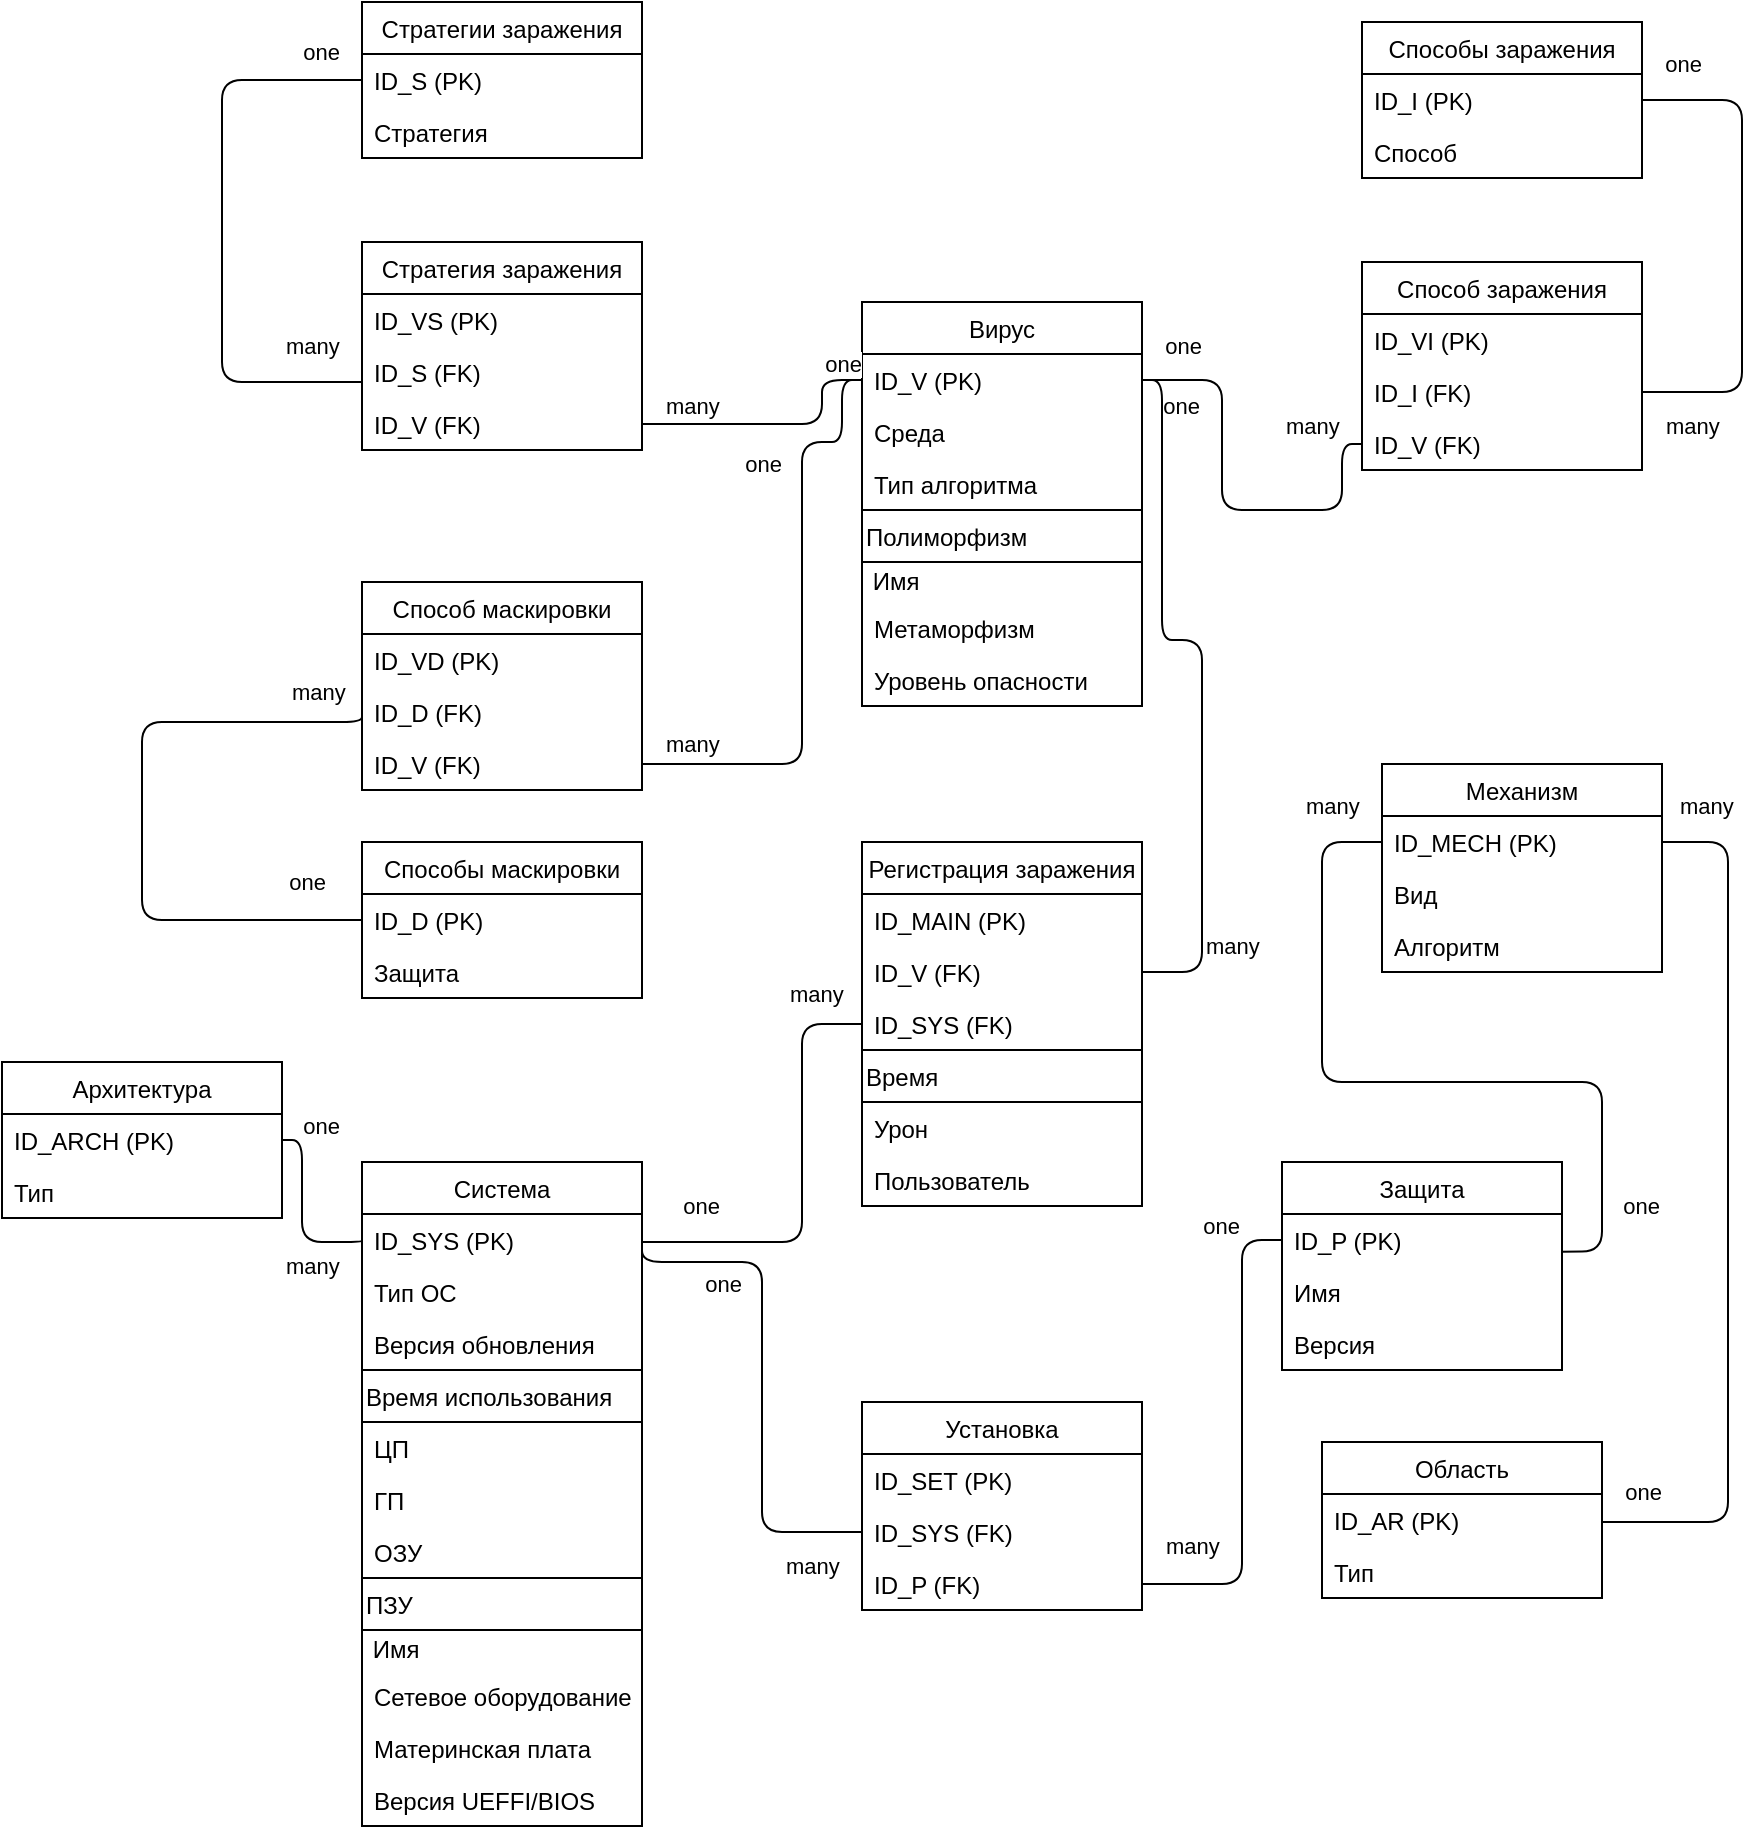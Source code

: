 <mxfile version="14.7.3" type="github">
  <diagram id="BsLmZjtMwfmHJvZaSJwc" name="Page-1">
    <mxGraphModel dx="2377" dy="889" grid="1" gridSize="10" guides="1" tooltips="1" connect="1" arrows="1" fold="1" page="1" pageScale="1" pageWidth="827" pageHeight="1169" math="0" shadow="0">
      <root>
        <mxCell id="0" />
        <mxCell id="1" parent="0" />
        <mxCell id="MDGKNUY88Lc2wfFleYGg-1" value="Вирус" style="swimlane;fontStyle=0;childLayout=stackLayout;horizontal=1;startSize=26;fillColor=none;horizontalStack=0;resizeParent=1;resizeParentMax=0;resizeLast=0;collapsible=1;marginBottom=0;" parent="1" vertex="1">
          <mxGeometry x="370" y="250" width="140" height="202" as="geometry">
            <mxRectangle x="370" y="250" width="60" height="26" as="alternateBounds" />
          </mxGeometry>
        </mxCell>
        <mxCell id="MDGKNUY88Lc2wfFleYGg-2" value="ID_V (PK)" style="text;strokeColor=none;fillColor=none;align=left;verticalAlign=top;spacingLeft=4;spacingRight=4;overflow=hidden;rotatable=0;points=[[0,0.5],[1,0.5]];portConstraint=eastwest;" parent="MDGKNUY88Lc2wfFleYGg-1" vertex="1">
          <mxGeometry y="26" width="140" height="26" as="geometry" />
        </mxCell>
        <mxCell id="MDGKNUY88Lc2wfFleYGg-3" value="Среда" style="text;strokeColor=none;fillColor=none;align=left;verticalAlign=top;spacingLeft=4;spacingRight=4;overflow=hidden;rotatable=0;points=[[0,0.5],[1,0.5]];portConstraint=eastwest;" parent="MDGKNUY88Lc2wfFleYGg-1" vertex="1">
          <mxGeometry y="52" width="140" height="26" as="geometry" />
        </mxCell>
        <mxCell id="MDGKNUY88Lc2wfFleYGg-4" value="Тип алгоритма" style="text;strokeColor=none;fillColor=none;align=left;verticalAlign=top;spacingLeft=4;spacingRight=4;overflow=hidden;rotatable=0;points=[[0,0.5],[1,0.5]];portConstraint=eastwest;" parent="MDGKNUY88Lc2wfFleYGg-1" vertex="1">
          <mxGeometry y="78" width="140" height="26" as="geometry" />
        </mxCell>
        <mxCell id="MDGKNUY88Lc2wfFleYGg-5" value="Полиморфизм" style="swimlane;fontStyle=0;childLayout=stackLayout;horizontal=1;startSize=26;fillColor=none;horizontalStack=0;resizeParent=1;resizeParentMax=0;resizeLast=0;collapsible=1;marginBottom=0;align=left;verticalAlign=top;spacingRight=4;" parent="MDGKNUY88Lc2wfFleYGg-1" vertex="1">
          <mxGeometry y="104" width="140" height="98" as="geometry" />
        </mxCell>
        <mxCell id="8IwD1SiF677e5GFzexQE-1" value="&amp;nbsp;Имя" style="text;html=1;strokeColor=none;fillColor=none;align=left;verticalAlign=middle;whiteSpace=wrap;rounded=0;" vertex="1" parent="MDGKNUY88Lc2wfFleYGg-5">
          <mxGeometry y="26" width="140" height="20" as="geometry" />
        </mxCell>
        <mxCell id="MDGKNUY88Lc2wfFleYGg-6" value="Метаморфизм" style="text;strokeColor=none;fillColor=none;align=left;verticalAlign=top;spacingLeft=4;spacingRight=4;overflow=hidden;rotatable=0;points=[[0,0.5],[1,0.5]];portConstraint=eastwest;" parent="MDGKNUY88Lc2wfFleYGg-5" vertex="1">
          <mxGeometry y="46" width="140" height="26" as="geometry" />
        </mxCell>
        <mxCell id="MDGKNUY88Lc2wfFleYGg-7" value="Уровень опасности" style="text;strokeColor=none;fillColor=none;align=left;verticalAlign=top;spacingLeft=4;spacingRight=4;overflow=hidden;rotatable=0;points=[[0,0.5],[1,0.5]];portConstraint=eastwest;" parent="MDGKNUY88Lc2wfFleYGg-5" vertex="1">
          <mxGeometry y="72" width="140" height="26" as="geometry" />
        </mxCell>
        <mxCell id="MDGKNUY88Lc2wfFleYGg-8" value="Стратегии заражения" style="swimlane;fontStyle=0;childLayout=stackLayout;horizontal=1;startSize=26;fillColor=none;horizontalStack=0;resizeParent=1;resizeParentMax=0;resizeLast=0;collapsible=1;marginBottom=0;" parent="1" vertex="1">
          <mxGeometry x="120" y="100" width="140" height="78" as="geometry" />
        </mxCell>
        <mxCell id="MDGKNUY88Lc2wfFleYGg-9" value="ID_S (PK)" style="text;strokeColor=none;fillColor=none;align=left;verticalAlign=top;spacingLeft=4;spacingRight=4;overflow=hidden;rotatable=0;points=[[0,0.5],[1,0.5]];portConstraint=eastwest;" parent="MDGKNUY88Lc2wfFleYGg-8" vertex="1">
          <mxGeometry y="26" width="140" height="26" as="geometry" />
        </mxCell>
        <mxCell id="MDGKNUY88Lc2wfFleYGg-10" value="Стратегия" style="text;strokeColor=none;fillColor=none;align=left;verticalAlign=top;spacingLeft=4;spacingRight=4;overflow=hidden;rotatable=0;points=[[0,0.5],[1,0.5]];portConstraint=eastwest;" parent="MDGKNUY88Lc2wfFleYGg-8" vertex="1">
          <mxGeometry y="52" width="140" height="26" as="geometry" />
        </mxCell>
        <mxCell id="MDGKNUY88Lc2wfFleYGg-11" value="Способы заражения" style="swimlane;fontStyle=0;childLayout=stackLayout;horizontal=1;startSize=26;fillColor=none;horizontalStack=0;resizeParent=1;resizeParentMax=0;resizeLast=0;collapsible=1;marginBottom=0;" parent="1" vertex="1">
          <mxGeometry x="620" y="110" width="140" height="78" as="geometry" />
        </mxCell>
        <mxCell id="MDGKNUY88Lc2wfFleYGg-12" value="ID_I (PK)" style="text;strokeColor=none;fillColor=none;align=left;verticalAlign=top;spacingLeft=4;spacingRight=4;overflow=hidden;rotatable=0;points=[[0,0.5],[1,0.5]];portConstraint=eastwest;" parent="MDGKNUY88Lc2wfFleYGg-11" vertex="1">
          <mxGeometry y="26" width="140" height="26" as="geometry" />
        </mxCell>
        <mxCell id="MDGKNUY88Lc2wfFleYGg-13" value="Способ" style="text;strokeColor=none;fillColor=none;align=left;verticalAlign=top;spacingLeft=4;spacingRight=4;overflow=hidden;rotatable=0;points=[[0,0.5],[1,0.5]];portConstraint=eastwest;" parent="MDGKNUY88Lc2wfFleYGg-11" vertex="1">
          <mxGeometry y="52" width="140" height="26" as="geometry" />
        </mxCell>
        <mxCell id="MDGKNUY88Lc2wfFleYGg-14" value="" style="endArrow=none;html=1;edgeStyle=orthogonalEdgeStyle;strokeColor=#000000;exitX=1;exitY=0.5;exitDx=0;exitDy=0;entryX=0;entryY=0.5;entryDx=0;entryDy=0;" parent="1" source="MDGKNUY88Lc2wfFleYGg-86" target="MDGKNUY88Lc2wfFleYGg-2" edge="1">
          <mxGeometry relative="1" as="geometry">
            <mxPoint x="196.3" y="318.832" as="sourcePoint" />
            <mxPoint x="330" y="360" as="targetPoint" />
            <Array as="points">
              <mxPoint x="350" y="311" />
              <mxPoint x="350" y="289" />
            </Array>
          </mxGeometry>
        </mxCell>
        <mxCell id="MDGKNUY88Lc2wfFleYGg-15" value="many" style="edgeLabel;resizable=0;html=1;align=left;verticalAlign=bottom;" parent="MDGKNUY88Lc2wfFleYGg-14" connectable="0" vertex="1">
          <mxGeometry x="-1" relative="1" as="geometry">
            <mxPoint x="10" y="-1" as="offset" />
          </mxGeometry>
        </mxCell>
        <mxCell id="MDGKNUY88Lc2wfFleYGg-16" value="one" style="edgeLabel;resizable=0;html=1;align=right;verticalAlign=bottom;" parent="MDGKNUY88Lc2wfFleYGg-14" connectable="0" vertex="1">
          <mxGeometry x="1" relative="1" as="geometry" />
        </mxCell>
        <mxCell id="MDGKNUY88Lc2wfFleYGg-17" value="" style="endArrow=none;html=1;edgeStyle=orthogonalEdgeStyle;strokeColor=#000000;exitX=0;exitY=0.5;exitDx=0;exitDy=0;entryX=1;entryY=0.5;entryDx=0;entryDy=0;" parent="1" source="MDGKNUY88Lc2wfFleYGg-90" target="MDGKNUY88Lc2wfFleYGg-2" edge="1">
          <mxGeometry relative="1" as="geometry">
            <mxPoint x="725" y="318" as="sourcePoint" />
            <mxPoint x="753.98" y="436.678" as="targetPoint" />
            <Array as="points">
              <mxPoint x="610" y="321" />
              <mxPoint x="610" y="354" />
              <mxPoint x="550" y="354" />
              <mxPoint x="550" y="289" />
            </Array>
          </mxGeometry>
        </mxCell>
        <mxCell id="MDGKNUY88Lc2wfFleYGg-18" value="many" style="edgeLabel;resizable=0;html=1;align=left;verticalAlign=bottom;" parent="MDGKNUY88Lc2wfFleYGg-17" connectable="0" vertex="1">
          <mxGeometry x="-1" relative="1" as="geometry">
            <mxPoint x="-40" y="-1" as="offset" />
          </mxGeometry>
        </mxCell>
        <mxCell id="MDGKNUY88Lc2wfFleYGg-19" value="one" style="edgeLabel;resizable=0;html=1;align=right;verticalAlign=bottom;" parent="MDGKNUY88Lc2wfFleYGg-17" connectable="0" vertex="1">
          <mxGeometry x="1" relative="1" as="geometry">
            <mxPoint x="29.94" y="21" as="offset" />
          </mxGeometry>
        </mxCell>
        <mxCell id="MDGKNUY88Lc2wfFleYGg-20" value="" style="endArrow=none;html=1;edgeStyle=orthogonalEdgeStyle;strokeColor=#000000;exitX=0;exitY=0.692;exitDx=0;exitDy=0;exitPerimeter=0;" parent="1" source="MDGKNUY88Lc2wfFleYGg-85" target="MDGKNUY88Lc2wfFleYGg-9" edge="1">
          <mxGeometry relative="1" as="geometry">
            <mxPoint x="120.0" y="279" as="sourcePoint" />
            <mxPoint x="380.28" y="365.508" as="targetPoint" />
            <Array as="points">
              <mxPoint x="50" y="290" />
              <mxPoint x="50" y="139" />
            </Array>
          </mxGeometry>
        </mxCell>
        <mxCell id="MDGKNUY88Lc2wfFleYGg-21" value="many" style="edgeLabel;resizable=0;html=1;align=left;verticalAlign=bottom;" parent="MDGKNUY88Lc2wfFleYGg-20" connectable="0" vertex="1">
          <mxGeometry x="-1" relative="1" as="geometry">
            <mxPoint x="-40" y="-9" as="offset" />
          </mxGeometry>
        </mxCell>
        <mxCell id="MDGKNUY88Lc2wfFleYGg-22" value="one" style="edgeLabel;resizable=0;html=1;align=right;verticalAlign=bottom;" parent="MDGKNUY88Lc2wfFleYGg-20" connectable="0" vertex="1">
          <mxGeometry x="1" relative="1" as="geometry">
            <mxPoint x="-10.33" y="-6" as="offset" />
          </mxGeometry>
        </mxCell>
        <mxCell id="MDGKNUY88Lc2wfFleYGg-23" value="" style="endArrow=none;html=1;edgeStyle=orthogonalEdgeStyle;strokeColor=#000000;exitX=1;exitY=0.5;exitDx=0;exitDy=0;entryX=1;entryY=0.5;entryDx=0;entryDy=0;" parent="1" source="MDGKNUY88Lc2wfFleYGg-89" target="MDGKNUY88Lc2wfFleYGg-12" edge="1">
          <mxGeometry relative="1" as="geometry">
            <mxPoint x="760" y="279" as="sourcePoint" />
            <mxPoint x="840" y="166" as="targetPoint" />
            <Array as="points">
              <mxPoint x="810" y="295" />
              <mxPoint x="810" y="149" />
            </Array>
          </mxGeometry>
        </mxCell>
        <mxCell id="MDGKNUY88Lc2wfFleYGg-24" value="many" style="edgeLabel;resizable=0;html=1;align=left;verticalAlign=bottom;" parent="MDGKNUY88Lc2wfFleYGg-23" connectable="0" vertex="1">
          <mxGeometry x="-1" relative="1" as="geometry">
            <mxPoint x="10" y="25" as="offset" />
          </mxGeometry>
        </mxCell>
        <mxCell id="MDGKNUY88Lc2wfFleYGg-25" value="one" style="edgeLabel;resizable=0;html=1;align=right;verticalAlign=bottom;" parent="MDGKNUY88Lc2wfFleYGg-23" connectable="0" vertex="1">
          <mxGeometry x="1" relative="1" as="geometry">
            <mxPoint x="30.98" y="-9.5" as="offset" />
          </mxGeometry>
        </mxCell>
        <mxCell id="MDGKNUY88Lc2wfFleYGg-26" value="Способы маскировки" style="swimlane;fontStyle=0;childLayout=stackLayout;horizontal=1;startSize=26;fillColor=none;horizontalStack=0;resizeParent=1;resizeParentMax=0;resizeLast=0;collapsible=1;marginBottom=0;" parent="1" vertex="1">
          <mxGeometry x="120" y="520" width="140" height="78" as="geometry" />
        </mxCell>
        <mxCell id="MDGKNUY88Lc2wfFleYGg-27" value="ID_D (PK)" style="text;strokeColor=none;fillColor=none;align=left;verticalAlign=top;spacingLeft=4;spacingRight=4;overflow=hidden;rotatable=0;points=[[0,0.5],[1,0.5]];portConstraint=eastwest;" parent="MDGKNUY88Lc2wfFleYGg-26" vertex="1">
          <mxGeometry y="26" width="140" height="26" as="geometry" />
        </mxCell>
        <mxCell id="MDGKNUY88Lc2wfFleYGg-28" value="Защита" style="text;strokeColor=none;fillColor=none;align=left;verticalAlign=top;spacingLeft=4;spacingRight=4;overflow=hidden;rotatable=0;points=[[0,0.5],[1,0.5]];portConstraint=eastwest;" parent="MDGKNUY88Lc2wfFleYGg-26" vertex="1">
          <mxGeometry y="52" width="140" height="26" as="geometry" />
        </mxCell>
        <mxCell id="MDGKNUY88Lc2wfFleYGg-30" value="" style="endArrow=none;html=1;edgeStyle=orthogonalEdgeStyle;strokeColor=#000000;exitX=1;exitY=0.5;exitDx=0;exitDy=0;entryX=0;entryY=0.5;entryDx=0;entryDy=0;" parent="1" source="MDGKNUY88Lc2wfFleYGg-94" target="MDGKNUY88Lc2wfFleYGg-2" edge="1">
          <mxGeometry relative="1" as="geometry">
            <mxPoint x="260.0" y="441.322" as="sourcePoint" />
            <mxPoint x="433.98" y="477.998" as="targetPoint" />
            <Array as="points">
              <mxPoint x="340" y="481" />
              <mxPoint x="340" y="320" />
              <mxPoint x="360" y="320" />
              <mxPoint x="360" y="289" />
            </Array>
          </mxGeometry>
        </mxCell>
        <mxCell id="MDGKNUY88Lc2wfFleYGg-31" value="many" style="edgeLabel;resizable=0;html=1;align=left;verticalAlign=bottom;" parent="MDGKNUY88Lc2wfFleYGg-30" connectable="0" vertex="1">
          <mxGeometry x="-1" relative="1" as="geometry">
            <mxPoint x="10" y="-1.32" as="offset" />
          </mxGeometry>
        </mxCell>
        <mxCell id="MDGKNUY88Lc2wfFleYGg-32" value="one" style="edgeLabel;resizable=0;html=1;align=right;verticalAlign=bottom;" parent="MDGKNUY88Lc2wfFleYGg-30" connectable="0" vertex="1">
          <mxGeometry x="1" relative="1" as="geometry">
            <mxPoint x="-40" y="50.96" as="offset" />
          </mxGeometry>
        </mxCell>
        <mxCell id="MDGKNUY88Lc2wfFleYGg-33" value="" style="endArrow=none;html=1;edgeStyle=orthogonalEdgeStyle;strokeColor=#000000;exitX=0;exitY=0.5;exitDx=0;exitDy=0;entryX=0;entryY=0.5;entryDx=0;entryDy=0;" parent="1" source="MDGKNUY88Lc2wfFleYGg-93" target="MDGKNUY88Lc2wfFleYGg-27" edge="1">
          <mxGeometry relative="1" as="geometry">
            <mxPoint x="117.06" y="450.154" as="sourcePoint" />
            <mxPoint x="110" y="560" as="targetPoint" />
            <Array as="points">
              <mxPoint x="120" y="460" />
              <mxPoint x="10" y="460" />
              <mxPoint x="10" y="559" />
            </Array>
          </mxGeometry>
        </mxCell>
        <mxCell id="MDGKNUY88Lc2wfFleYGg-34" value="many" style="edgeLabel;resizable=0;html=1;align=left;verticalAlign=bottom;" parent="MDGKNUY88Lc2wfFleYGg-33" connectable="0" vertex="1">
          <mxGeometry x="-1" relative="1" as="geometry">
            <mxPoint x="-37.06" y="-1.32" as="offset" />
          </mxGeometry>
        </mxCell>
        <mxCell id="MDGKNUY88Lc2wfFleYGg-35" value="one" style="edgeLabel;resizable=0;html=1;align=right;verticalAlign=bottom;" parent="MDGKNUY88Lc2wfFleYGg-33" connectable="0" vertex="1">
          <mxGeometry x="1" relative="1" as="geometry">
            <mxPoint x="-17.94" y="-10.15" as="offset" />
          </mxGeometry>
        </mxCell>
        <mxCell id="MDGKNUY88Lc2wfFleYGg-36" value="Регистрация заражения" style="swimlane;fontStyle=0;childLayout=stackLayout;horizontal=1;startSize=26;fillColor=none;horizontalStack=0;resizeParent=1;resizeParentMax=0;resizeLast=0;collapsible=1;marginBottom=0;align=center;" parent="1" vertex="1">
          <mxGeometry x="370" y="520" width="140" height="182" as="geometry" />
        </mxCell>
        <mxCell id="MDGKNUY88Lc2wfFleYGg-37" value="ID_MAIN (PK)" style="text;strokeColor=none;fillColor=none;align=left;verticalAlign=top;spacingLeft=4;spacingRight=4;overflow=hidden;rotatable=0;points=[[0,0.5],[1,0.5]];portConstraint=eastwest;" parent="MDGKNUY88Lc2wfFleYGg-36" vertex="1">
          <mxGeometry y="26" width="140" height="26" as="geometry" />
        </mxCell>
        <mxCell id="MDGKNUY88Lc2wfFleYGg-38" value="ID_V (FK)" style="text;strokeColor=none;fillColor=none;align=left;verticalAlign=top;spacingLeft=4;spacingRight=4;overflow=hidden;rotatable=0;points=[[0,0.5],[1,0.5]];portConstraint=eastwest;" parent="MDGKNUY88Lc2wfFleYGg-36" vertex="1">
          <mxGeometry y="52" width="140" height="26" as="geometry" />
        </mxCell>
        <mxCell id="MDGKNUY88Lc2wfFleYGg-39" value="ID_SYS (FK)" style="text;strokeColor=none;fillColor=none;align=left;verticalAlign=top;spacingLeft=4;spacingRight=4;overflow=hidden;rotatable=0;points=[[0,0.5],[1,0.5]];portConstraint=eastwest;" parent="MDGKNUY88Lc2wfFleYGg-36" vertex="1">
          <mxGeometry y="78" width="140" height="26" as="geometry" />
        </mxCell>
        <mxCell id="MDGKNUY88Lc2wfFleYGg-40" value="Время" style="swimlane;fontStyle=0;childLayout=stackLayout;horizontal=1;startSize=26;fillColor=none;horizontalStack=0;resizeParent=1;resizeParentMax=0;resizeLast=0;collapsible=1;marginBottom=0;align=left;" parent="MDGKNUY88Lc2wfFleYGg-36" vertex="1">
          <mxGeometry y="104" width="140" height="78" as="geometry" />
        </mxCell>
        <mxCell id="MDGKNUY88Lc2wfFleYGg-41" value="Урон" style="text;strokeColor=none;fillColor=none;align=left;verticalAlign=top;spacingLeft=4;spacingRight=4;overflow=hidden;rotatable=0;points=[[0,0.5],[1,0.5]];portConstraint=eastwest;" parent="MDGKNUY88Lc2wfFleYGg-40" vertex="1">
          <mxGeometry y="26" width="140" height="26" as="geometry" />
        </mxCell>
        <mxCell id="MDGKNUY88Lc2wfFleYGg-42" value="Пользователь" style="text;strokeColor=none;fillColor=none;align=left;verticalAlign=top;spacingLeft=4;spacingRight=4;overflow=hidden;rotatable=0;points=[[0,0.5],[1,0.5]];portConstraint=eastwest;" parent="MDGKNUY88Lc2wfFleYGg-40" vertex="1">
          <mxGeometry y="52" width="140" height="26" as="geometry" />
        </mxCell>
        <mxCell id="MDGKNUY88Lc2wfFleYGg-43" value="" style="endArrow=none;html=1;edgeStyle=orthogonalEdgeStyle;strokeColor=#000000;entryX=1;entryY=0.5;entryDx=0;entryDy=0;exitX=1;exitY=0.5;exitDx=0;exitDy=0;" parent="1" source="MDGKNUY88Lc2wfFleYGg-38" target="MDGKNUY88Lc2wfFleYGg-2" edge="1">
          <mxGeometry relative="1" as="geometry">
            <mxPoint x="460" y="510" as="sourcePoint" />
            <mxPoint x="441" y="430" as="targetPoint" />
            <Array as="points">
              <mxPoint x="540" y="585" />
              <mxPoint x="540" y="419" />
              <mxPoint x="520" y="419" />
              <mxPoint x="520" y="289" />
            </Array>
          </mxGeometry>
        </mxCell>
        <mxCell id="MDGKNUY88Lc2wfFleYGg-44" value="many" style="edgeLabel;resizable=0;html=1;align=left;verticalAlign=bottom;" parent="MDGKNUY88Lc2wfFleYGg-43" connectable="0" vertex="1">
          <mxGeometry x="-1" relative="1" as="geometry">
            <mxPoint x="30.0" y="-5.0" as="offset" />
          </mxGeometry>
        </mxCell>
        <mxCell id="MDGKNUY88Lc2wfFleYGg-45" value="one" style="edgeLabel;resizable=0;html=1;align=right;verticalAlign=bottom;" parent="MDGKNUY88Lc2wfFleYGg-43" connectable="0" vertex="1">
          <mxGeometry x="1" relative="1" as="geometry">
            <mxPoint x="30.09" y="-9.0" as="offset" />
          </mxGeometry>
        </mxCell>
        <mxCell id="MDGKNUY88Lc2wfFleYGg-46" value="Система" style="swimlane;fontStyle=0;childLayout=stackLayout;horizontal=1;startSize=26;fillColor=none;horizontalStack=0;resizeParent=1;resizeParentMax=0;resizeLast=0;collapsible=1;marginBottom=0;align=center;" parent="1" vertex="1">
          <mxGeometry x="120" y="680" width="140" height="332" as="geometry" />
        </mxCell>
        <mxCell id="MDGKNUY88Lc2wfFleYGg-47" value="ID_SYS (PK)" style="text;strokeColor=none;fillColor=none;align=left;verticalAlign=top;spacingLeft=4;spacingRight=4;overflow=hidden;rotatable=0;points=[[0,0.5],[1,0.5]];portConstraint=eastwest;" parent="MDGKNUY88Lc2wfFleYGg-46" vertex="1">
          <mxGeometry y="26" width="140" height="26" as="geometry" />
        </mxCell>
        <mxCell id="MDGKNUY88Lc2wfFleYGg-48" value="Тип ОС" style="text;strokeColor=none;fillColor=none;align=left;verticalAlign=top;spacingLeft=4;spacingRight=4;overflow=hidden;rotatable=0;points=[[0,0.5],[1,0.5]];portConstraint=eastwest;" parent="MDGKNUY88Lc2wfFleYGg-46" vertex="1">
          <mxGeometry y="52" width="140" height="26" as="geometry" />
        </mxCell>
        <mxCell id="MDGKNUY88Lc2wfFleYGg-49" value="Версия обновления" style="text;strokeColor=none;fillColor=none;align=left;verticalAlign=top;spacingLeft=4;spacingRight=4;overflow=hidden;rotatable=0;points=[[0,0.5],[1,0.5]];portConstraint=eastwest;" parent="MDGKNUY88Lc2wfFleYGg-46" vertex="1">
          <mxGeometry y="78" width="140" height="26" as="geometry" />
        </mxCell>
        <mxCell id="MDGKNUY88Lc2wfFleYGg-50" value="Время использования" style="swimlane;fontStyle=0;childLayout=stackLayout;horizontal=1;startSize=26;fillColor=none;horizontalStack=0;resizeParent=1;resizeParentMax=0;resizeLast=0;collapsible=1;marginBottom=0;align=left;" parent="MDGKNUY88Lc2wfFleYGg-46" vertex="1">
          <mxGeometry y="104" width="140" height="228" as="geometry" />
        </mxCell>
        <mxCell id="MDGKNUY88Lc2wfFleYGg-51" value="ЦП" style="text;strokeColor=none;fillColor=none;align=left;verticalAlign=top;spacingLeft=4;spacingRight=4;overflow=hidden;rotatable=0;points=[[0,0.5],[1,0.5]];portConstraint=eastwest;" parent="MDGKNUY88Lc2wfFleYGg-50" vertex="1">
          <mxGeometry y="26" width="140" height="26" as="geometry" />
        </mxCell>
        <mxCell id="MDGKNUY88Lc2wfFleYGg-52" value="ГП" style="text;strokeColor=none;fillColor=none;align=left;verticalAlign=top;spacingLeft=4;spacingRight=4;overflow=hidden;rotatable=0;points=[[0,0.5],[1,0.5]];portConstraint=eastwest;" parent="MDGKNUY88Lc2wfFleYGg-50" vertex="1">
          <mxGeometry y="52" width="140" height="26" as="geometry" />
        </mxCell>
        <mxCell id="MDGKNUY88Lc2wfFleYGg-53" value="ОЗУ" style="text;strokeColor=none;fillColor=none;align=left;verticalAlign=top;spacingLeft=4;spacingRight=4;overflow=hidden;rotatable=0;points=[[0,0.5],[1,0.5]];portConstraint=eastwest;" parent="MDGKNUY88Lc2wfFleYGg-50" vertex="1">
          <mxGeometry y="78" width="140" height="26" as="geometry" />
        </mxCell>
        <mxCell id="MDGKNUY88Lc2wfFleYGg-54" value="ПЗУ" style="swimlane;fontStyle=0;childLayout=stackLayout;horizontal=1;startSize=26;fillColor=none;horizontalStack=0;resizeParent=1;resizeParentMax=0;resizeLast=0;collapsible=1;marginBottom=0;align=left;" parent="MDGKNUY88Lc2wfFleYGg-50" vertex="1">
          <mxGeometry y="104" width="140" height="124" as="geometry" />
        </mxCell>
        <mxCell id="8IwD1SiF677e5GFzexQE-2" value="&amp;nbsp;Имя" style="text;html=1;strokeColor=none;fillColor=none;align=left;verticalAlign=middle;whiteSpace=wrap;rounded=0;" vertex="1" parent="MDGKNUY88Lc2wfFleYGg-54">
          <mxGeometry y="26" width="140" height="20" as="geometry" />
        </mxCell>
        <mxCell id="MDGKNUY88Lc2wfFleYGg-55" value="Сетевое оборудование" style="text;strokeColor=none;fillColor=none;align=left;verticalAlign=top;spacingLeft=4;spacingRight=4;overflow=hidden;rotatable=0;points=[[0,0.5],[1,0.5]];portConstraint=eastwest;" parent="MDGKNUY88Lc2wfFleYGg-54" vertex="1">
          <mxGeometry y="46" width="140" height="26" as="geometry" />
        </mxCell>
        <mxCell id="MDGKNUY88Lc2wfFleYGg-56" value="Материнская плата" style="text;strokeColor=none;fillColor=none;align=left;verticalAlign=top;spacingLeft=4;spacingRight=4;overflow=hidden;rotatable=0;points=[[0,0.5],[1,0.5]];portConstraint=eastwest;" parent="MDGKNUY88Lc2wfFleYGg-54" vertex="1">
          <mxGeometry y="72" width="140" height="26" as="geometry" />
        </mxCell>
        <mxCell id="MDGKNUY88Lc2wfFleYGg-57" value="Версия UEFFI/BIOS" style="text;strokeColor=none;fillColor=none;align=left;verticalAlign=top;spacingLeft=4;spacingRight=4;overflow=hidden;rotatable=0;points=[[0,0.5],[1,0.5]];portConstraint=eastwest;" parent="MDGKNUY88Lc2wfFleYGg-54" vertex="1">
          <mxGeometry y="98" width="140" height="26" as="geometry" />
        </mxCell>
        <mxCell id="MDGKNUY88Lc2wfFleYGg-58" value="" style="endArrow=none;html=1;edgeStyle=orthogonalEdgeStyle;strokeColor=#000000;entryX=1;entryY=0.5;entryDx=0;entryDy=0;exitX=0;exitY=0.5;exitDx=0;exitDy=0;" parent="1" source="MDGKNUY88Lc2wfFleYGg-39" edge="1">
          <mxGeometry relative="1" as="geometry">
            <mxPoint x="262.38" y="838.472" as="sourcePoint" />
            <mxPoint x="260" y="720" as="targetPoint" />
            <Array as="points">
              <mxPoint x="340" y="611" />
              <mxPoint x="340" y="720" />
            </Array>
          </mxGeometry>
        </mxCell>
        <mxCell id="MDGKNUY88Lc2wfFleYGg-59" value="many" style="edgeLabel;resizable=0;html=1;align=left;verticalAlign=bottom;" parent="MDGKNUY88Lc2wfFleYGg-58" connectable="0" vertex="1">
          <mxGeometry x="-1" relative="1" as="geometry">
            <mxPoint x="-37.62" y="-6.17" as="offset" />
          </mxGeometry>
        </mxCell>
        <mxCell id="MDGKNUY88Lc2wfFleYGg-60" value="one" style="edgeLabel;resizable=0;html=1;align=right;verticalAlign=bottom;" parent="MDGKNUY88Lc2wfFleYGg-58" connectable="0" vertex="1">
          <mxGeometry x="1" relative="1" as="geometry">
            <mxPoint x="39.83" y="-10.0" as="offset" />
          </mxGeometry>
        </mxCell>
        <mxCell id="MDGKNUY88Lc2wfFleYGg-61" value="Архитектура" style="swimlane;fontStyle=0;childLayout=stackLayout;horizontal=1;startSize=26;fillColor=none;horizontalStack=0;resizeParent=1;resizeParentMax=0;resizeLast=0;collapsible=1;marginBottom=0;align=center;" parent="1" vertex="1">
          <mxGeometry x="-60" y="630" width="140" height="78" as="geometry" />
        </mxCell>
        <mxCell id="MDGKNUY88Lc2wfFleYGg-62" value="ID_ARCH (PK)" style="text;strokeColor=none;fillColor=none;align=left;verticalAlign=top;spacingLeft=4;spacingRight=4;overflow=hidden;rotatable=0;points=[[0,0.5],[1,0.5]];portConstraint=eastwest;" parent="MDGKNUY88Lc2wfFleYGg-61" vertex="1">
          <mxGeometry y="26" width="140" height="26" as="geometry" />
        </mxCell>
        <mxCell id="MDGKNUY88Lc2wfFleYGg-63" value="Тип" style="text;strokeColor=none;fillColor=none;align=left;verticalAlign=top;spacingLeft=4;spacingRight=4;overflow=hidden;rotatable=0;points=[[0,0.5],[1,0.5]];portConstraint=eastwest;" parent="MDGKNUY88Lc2wfFleYGg-61" vertex="1">
          <mxGeometry y="52" width="140" height="26" as="geometry" />
        </mxCell>
        <mxCell id="MDGKNUY88Lc2wfFleYGg-64" value="" style="endArrow=none;html=1;edgeStyle=orthogonalEdgeStyle;strokeColor=#000000;entryX=1;entryY=0.5;entryDx=0;entryDy=0;exitX=0;exitY=0.5;exitDx=0;exitDy=0;" parent="1" source="MDGKNUY88Lc2wfFleYGg-47" target="MDGKNUY88Lc2wfFleYGg-62" edge="1">
          <mxGeometry relative="1" as="geometry">
            <mxPoint x="120.0" y="739.998" as="sourcePoint" />
            <mxPoint x="12.38" y="823.83" as="targetPoint" />
            <Array as="points">
              <mxPoint x="120" y="720" />
              <mxPoint x="90" y="720" />
              <mxPoint x="90" y="669" />
            </Array>
          </mxGeometry>
        </mxCell>
        <mxCell id="MDGKNUY88Lc2wfFleYGg-65" value="many" style="edgeLabel;resizable=0;html=1;align=left;verticalAlign=bottom;" parent="MDGKNUY88Lc2wfFleYGg-64" connectable="0" vertex="1">
          <mxGeometry x="-1" relative="1" as="geometry">
            <mxPoint x="-40" y="21.0" as="offset" />
          </mxGeometry>
        </mxCell>
        <mxCell id="MDGKNUY88Lc2wfFleYGg-66" value="one" style="edgeLabel;resizable=0;html=1;align=right;verticalAlign=bottom;" parent="MDGKNUY88Lc2wfFleYGg-64" connectable="0" vertex="1">
          <mxGeometry x="1" relative="1" as="geometry">
            <mxPoint x="29.67" y="1" as="offset" />
          </mxGeometry>
        </mxCell>
        <mxCell id="MDGKNUY88Lc2wfFleYGg-67" value="Защита" style="swimlane;fontStyle=0;childLayout=stackLayout;horizontal=1;startSize=26;fillColor=none;horizontalStack=0;resizeParent=1;resizeParentMax=0;resizeLast=0;collapsible=1;marginBottom=0;align=center;" parent="1" vertex="1">
          <mxGeometry x="580" y="680" width="140" height="104" as="geometry" />
        </mxCell>
        <mxCell id="MDGKNUY88Lc2wfFleYGg-68" value="ID_P (PK)" style="text;strokeColor=none;fillColor=none;align=left;verticalAlign=top;spacingLeft=4;spacingRight=4;overflow=hidden;rotatable=0;points=[[0,0.5],[1,0.5]];portConstraint=eastwest;" parent="MDGKNUY88Lc2wfFleYGg-67" vertex="1">
          <mxGeometry y="26" width="140" height="26" as="geometry" />
        </mxCell>
        <mxCell id="MDGKNUY88Lc2wfFleYGg-69" value="Имя" style="text;strokeColor=none;fillColor=none;align=left;verticalAlign=top;spacingLeft=4;spacingRight=4;overflow=hidden;rotatable=0;points=[[0,0.5],[1,0.5]];portConstraint=eastwest;" parent="MDGKNUY88Lc2wfFleYGg-67" vertex="1">
          <mxGeometry y="52" width="140" height="26" as="geometry" />
        </mxCell>
        <mxCell id="MDGKNUY88Lc2wfFleYGg-70" value="Версия" style="text;strokeColor=none;fillColor=none;align=left;verticalAlign=top;spacingLeft=4;spacingRight=4;overflow=hidden;rotatable=0;points=[[0,0.5],[1,0.5]];portConstraint=eastwest;" parent="MDGKNUY88Lc2wfFleYGg-67" vertex="1">
          <mxGeometry y="78" width="140" height="26" as="geometry" />
        </mxCell>
        <mxCell id="MDGKNUY88Lc2wfFleYGg-71" value="" style="endArrow=none;html=1;edgeStyle=orthogonalEdgeStyle;strokeColor=#000000;entryX=1;entryY=0.5;entryDx=0;entryDy=0;exitX=0;exitY=0.5;exitDx=0;exitDy=0;" parent="1" source="MDGKNUY88Lc2wfFleYGg-97" target="MDGKNUY88Lc2wfFleYGg-47" edge="1">
          <mxGeometry relative="1" as="geometry">
            <mxPoint x="437.68" y="798.128" as="sourcePoint" />
            <mxPoint x="270" y="730" as="targetPoint" />
            <Array as="points">
              <mxPoint x="320" y="865" />
              <mxPoint x="320" y="730" />
              <mxPoint x="260" y="730" />
            </Array>
          </mxGeometry>
        </mxCell>
        <mxCell id="MDGKNUY88Lc2wfFleYGg-72" value="many" style="edgeLabel;resizable=0;html=1;align=left;verticalAlign=bottom;" parent="MDGKNUY88Lc2wfFleYGg-71" connectable="0" vertex="1">
          <mxGeometry x="-1" relative="1" as="geometry">
            <mxPoint x="-40" y="25.0" as="offset" />
          </mxGeometry>
        </mxCell>
        <mxCell id="MDGKNUY88Lc2wfFleYGg-73" value="one" style="edgeLabel;resizable=0;html=1;align=right;verticalAlign=bottom;" parent="MDGKNUY88Lc2wfFleYGg-71" connectable="0" vertex="1">
          <mxGeometry x="1" relative="1" as="geometry">
            <mxPoint x="50" y="30.7" as="offset" />
          </mxGeometry>
        </mxCell>
        <mxCell id="MDGKNUY88Lc2wfFleYGg-74" value="" style="endArrow=none;html=1;edgeStyle=orthogonalEdgeStyle;strokeColor=#000000;exitX=1;exitY=0.5;exitDx=0;exitDy=0;entryX=0;entryY=0.5;entryDx=0;entryDy=0;" parent="1" source="MDGKNUY88Lc2wfFleYGg-98" target="MDGKNUY88Lc2wfFleYGg-68" edge="1">
          <mxGeometry relative="1" as="geometry">
            <mxPoint x="520" y="839" as="sourcePoint" />
            <mxPoint x="580" y="738" as="targetPoint" />
            <Array as="points">
              <mxPoint x="560" y="891" />
              <mxPoint x="560" y="719" />
            </Array>
          </mxGeometry>
        </mxCell>
        <mxCell id="MDGKNUY88Lc2wfFleYGg-75" value="many" style="edgeLabel;resizable=0;html=1;align=left;verticalAlign=bottom;" parent="MDGKNUY88Lc2wfFleYGg-74" connectable="0" vertex="1">
          <mxGeometry x="-1" relative="1" as="geometry">
            <mxPoint x="10.0" y="-11.0" as="offset" />
          </mxGeometry>
        </mxCell>
        <mxCell id="MDGKNUY88Lc2wfFleYGg-76" value="one" style="edgeLabel;resizable=0;html=1;align=right;verticalAlign=bottom;" parent="MDGKNUY88Lc2wfFleYGg-74" connectable="0" vertex="1">
          <mxGeometry x="1" relative="1" as="geometry">
            <mxPoint x="-20.29" y="1" as="offset" />
          </mxGeometry>
        </mxCell>
        <mxCell id="MDGKNUY88Lc2wfFleYGg-77" value="" style="endArrow=none;html=1;edgeStyle=orthogonalEdgeStyle;strokeColor=#000000;entryX=0.998;entryY=0.724;entryDx=0;entryDy=0;entryPerimeter=0;exitX=0;exitY=0.5;exitDx=0;exitDy=0;" parent="1" source="MDGKNUY88Lc2wfFleYGg-100" target="MDGKNUY88Lc2wfFleYGg-68" edge="1">
          <mxGeometry relative="1" as="geometry">
            <mxPoint x="600" y="490" as="sourcePoint" />
            <mxPoint x="640" y="670" as="targetPoint" />
            <Array as="points">
              <mxPoint x="600" y="520" />
              <mxPoint x="600" y="640" />
              <mxPoint x="740" y="640" />
              <mxPoint x="740" y="725" />
            </Array>
          </mxGeometry>
        </mxCell>
        <mxCell id="MDGKNUY88Lc2wfFleYGg-78" value="many" style="edgeLabel;resizable=0;html=1;align=left;verticalAlign=bottom;" parent="MDGKNUY88Lc2wfFleYGg-77" connectable="0" vertex="1">
          <mxGeometry x="-1" relative="1" as="geometry">
            <mxPoint x="-40.0" y="-10.0" as="offset" />
          </mxGeometry>
        </mxCell>
        <mxCell id="MDGKNUY88Lc2wfFleYGg-79" value="one" style="edgeLabel;resizable=0;html=1;align=right;verticalAlign=bottom;" parent="MDGKNUY88Lc2wfFleYGg-77" connectable="0" vertex="1">
          <mxGeometry x="1" relative="1" as="geometry">
            <mxPoint x="50.06" y="-14.82" as="offset" />
          </mxGeometry>
        </mxCell>
        <mxCell id="MDGKNUY88Lc2wfFleYGg-80" value="" style="endArrow=none;html=1;edgeStyle=orthogonalEdgeStyle;strokeColor=#000000;exitX=1;exitY=0.5;exitDx=0;exitDy=0;entryX=1;entryY=0.385;entryDx=0;entryDy=0;entryPerimeter=0;" parent="1" source="MDGKNUY88Lc2wfFleYGg-100" edge="1">
          <mxGeometry relative="1" as="geometry">
            <mxPoint x="769.72" y="557.502" as="sourcePoint" />
            <mxPoint x="740" y="860.02" as="targetPoint" />
            <Array as="points">
              <mxPoint x="803" y="520" />
              <mxPoint x="803" y="860" />
            </Array>
          </mxGeometry>
        </mxCell>
        <mxCell id="MDGKNUY88Lc2wfFleYGg-81" value="many" style="edgeLabel;resizable=0;html=1;align=left;verticalAlign=bottom;" parent="MDGKNUY88Lc2wfFleYGg-80" connectable="0" vertex="1">
          <mxGeometry x="-1" relative="1" as="geometry">
            <mxPoint x="7.06" y="-10" as="offset" />
          </mxGeometry>
        </mxCell>
        <mxCell id="MDGKNUY88Lc2wfFleYGg-82" value="one" style="edgeLabel;resizable=0;html=1;align=right;verticalAlign=bottom;" parent="MDGKNUY88Lc2wfFleYGg-80" connectable="0" vertex="1">
          <mxGeometry x="1" relative="1" as="geometry">
            <mxPoint x="30.36" y="-6.84" as="offset" />
          </mxGeometry>
        </mxCell>
        <mxCell id="MDGKNUY88Lc2wfFleYGg-83" value="Стратегия заражения" style="swimlane;fontStyle=0;childLayout=stackLayout;horizontal=1;startSize=26;fillColor=none;horizontalStack=0;resizeParent=1;resizeParentMax=0;resizeLast=0;collapsible=1;marginBottom=0;" parent="1" vertex="1">
          <mxGeometry x="120" y="220" width="140" height="104" as="geometry" />
        </mxCell>
        <mxCell id="MDGKNUY88Lc2wfFleYGg-84" value="ID_VS (PK)" style="text;strokeColor=none;fillColor=none;align=left;verticalAlign=top;spacingLeft=4;spacingRight=4;overflow=hidden;rotatable=0;points=[[0,0.5],[1,0.5]];portConstraint=eastwest;" parent="MDGKNUY88Lc2wfFleYGg-83" vertex="1">
          <mxGeometry y="26" width="140" height="26" as="geometry" />
        </mxCell>
        <mxCell id="MDGKNUY88Lc2wfFleYGg-85" value="ID_S (FK)" style="text;strokeColor=none;fillColor=none;align=left;verticalAlign=top;spacingLeft=4;spacingRight=4;overflow=hidden;rotatable=0;points=[[0,0.5],[1,0.5]];portConstraint=eastwest;" parent="MDGKNUY88Lc2wfFleYGg-83" vertex="1">
          <mxGeometry y="52" width="140" height="26" as="geometry" />
        </mxCell>
        <mxCell id="MDGKNUY88Lc2wfFleYGg-86" value="ID_V (FK)" style="text;strokeColor=none;fillColor=none;align=left;verticalAlign=top;spacingLeft=4;spacingRight=4;overflow=hidden;rotatable=0;points=[[0,0.5],[1,0.5]];portConstraint=eastwest;" parent="MDGKNUY88Lc2wfFleYGg-83" vertex="1">
          <mxGeometry y="78" width="140" height="26" as="geometry" />
        </mxCell>
        <mxCell id="MDGKNUY88Lc2wfFleYGg-87" value="Способ заражения" style="swimlane;fontStyle=0;childLayout=stackLayout;horizontal=1;startSize=26;fillColor=none;horizontalStack=0;resizeParent=1;resizeParentMax=0;resizeLast=0;collapsible=1;marginBottom=0;" parent="1" vertex="1">
          <mxGeometry x="620" y="230" width="140" height="104" as="geometry" />
        </mxCell>
        <mxCell id="MDGKNUY88Lc2wfFleYGg-88" value="ID_VI (PK)" style="text;strokeColor=none;fillColor=none;align=left;verticalAlign=top;spacingLeft=4;spacingRight=4;overflow=hidden;rotatable=0;points=[[0,0.5],[1,0.5]];portConstraint=eastwest;" parent="MDGKNUY88Lc2wfFleYGg-87" vertex="1">
          <mxGeometry y="26" width="140" height="26" as="geometry" />
        </mxCell>
        <mxCell id="MDGKNUY88Lc2wfFleYGg-89" value="ID_I (FK)" style="text;strokeColor=none;fillColor=none;align=left;verticalAlign=top;spacingLeft=4;spacingRight=4;overflow=hidden;rotatable=0;points=[[0,0.5],[1,0.5]];portConstraint=eastwest;" parent="MDGKNUY88Lc2wfFleYGg-87" vertex="1">
          <mxGeometry y="52" width="140" height="26" as="geometry" />
        </mxCell>
        <mxCell id="MDGKNUY88Lc2wfFleYGg-90" value="ID_V (FK)" style="text;strokeColor=none;fillColor=none;align=left;verticalAlign=top;spacingLeft=4;spacingRight=4;overflow=hidden;rotatable=0;points=[[0,0.5],[1,0.5]];portConstraint=eastwest;" parent="MDGKNUY88Lc2wfFleYGg-87" vertex="1">
          <mxGeometry y="78" width="140" height="26" as="geometry" />
        </mxCell>
        <mxCell id="MDGKNUY88Lc2wfFleYGg-91" value="Способ маскировки" style="swimlane;fontStyle=0;childLayout=stackLayout;horizontal=1;startSize=26;fillColor=none;horizontalStack=0;resizeParent=1;resizeParentMax=0;resizeLast=0;collapsible=1;marginBottom=0;" parent="1" vertex="1">
          <mxGeometry x="120" y="390" width="140" height="104" as="geometry" />
        </mxCell>
        <mxCell id="MDGKNUY88Lc2wfFleYGg-92" value="ID_VD (PK)" style="text;strokeColor=none;fillColor=none;align=left;verticalAlign=top;spacingLeft=4;spacingRight=4;overflow=hidden;rotatable=0;points=[[0,0.5],[1,0.5]];portConstraint=eastwest;" parent="MDGKNUY88Lc2wfFleYGg-91" vertex="1">
          <mxGeometry y="26" width="140" height="26" as="geometry" />
        </mxCell>
        <mxCell id="MDGKNUY88Lc2wfFleYGg-93" value="ID_D (FK)" style="text;strokeColor=none;fillColor=none;align=left;verticalAlign=top;spacingLeft=4;spacingRight=4;overflow=hidden;rotatable=0;points=[[0,0.5],[1,0.5]];portConstraint=eastwest;" parent="MDGKNUY88Lc2wfFleYGg-91" vertex="1">
          <mxGeometry y="52" width="140" height="26" as="geometry" />
        </mxCell>
        <mxCell id="MDGKNUY88Lc2wfFleYGg-94" value="ID_V (FK)" style="text;strokeColor=none;fillColor=none;align=left;verticalAlign=top;spacingLeft=4;spacingRight=4;overflow=hidden;rotatable=0;points=[[0,0.5],[1,0.5]];portConstraint=eastwest;" parent="MDGKNUY88Lc2wfFleYGg-91" vertex="1">
          <mxGeometry y="78" width="140" height="26" as="geometry" />
        </mxCell>
        <mxCell id="MDGKNUY88Lc2wfFleYGg-95" value="Установка" style="swimlane;fontStyle=0;childLayout=stackLayout;horizontal=1;startSize=26;fillColor=none;horizontalStack=0;resizeParent=1;resizeParentMax=0;resizeLast=0;collapsible=1;marginBottom=0;" parent="1" vertex="1">
          <mxGeometry x="370" y="800" width="140" height="104" as="geometry" />
        </mxCell>
        <mxCell id="MDGKNUY88Lc2wfFleYGg-96" value="ID_SET (PK)" style="text;strokeColor=none;fillColor=none;align=left;verticalAlign=top;spacingLeft=4;spacingRight=4;overflow=hidden;rotatable=0;points=[[0,0.5],[1,0.5]];portConstraint=eastwest;" parent="MDGKNUY88Lc2wfFleYGg-95" vertex="1">
          <mxGeometry y="26" width="140" height="26" as="geometry" />
        </mxCell>
        <mxCell id="MDGKNUY88Lc2wfFleYGg-97" value="ID_SYS (FK)" style="text;strokeColor=none;fillColor=none;align=left;verticalAlign=top;spacingLeft=4;spacingRight=4;overflow=hidden;rotatable=0;points=[[0,0.5],[1,0.5]];portConstraint=eastwest;" parent="MDGKNUY88Lc2wfFleYGg-95" vertex="1">
          <mxGeometry y="52" width="140" height="26" as="geometry" />
        </mxCell>
        <mxCell id="MDGKNUY88Lc2wfFleYGg-98" value="ID_P (FK)" style="text;strokeColor=none;fillColor=none;align=left;verticalAlign=top;spacingLeft=4;spacingRight=4;overflow=hidden;rotatable=0;points=[[0,0.5],[1,0.5]];portConstraint=eastwest;" parent="MDGKNUY88Lc2wfFleYGg-95" vertex="1">
          <mxGeometry y="78" width="140" height="26" as="geometry" />
        </mxCell>
        <mxCell id="MDGKNUY88Lc2wfFleYGg-99" value="Механизм" style="swimlane;fontStyle=0;childLayout=stackLayout;horizontal=1;startSize=26;fillColor=none;horizontalStack=0;resizeParent=1;resizeParentMax=0;resizeLast=0;collapsible=1;marginBottom=0;" parent="1" vertex="1">
          <mxGeometry x="630" y="481" width="140" height="104" as="geometry" />
        </mxCell>
        <mxCell id="MDGKNUY88Lc2wfFleYGg-100" value="ID_MECH (PK)" style="text;strokeColor=none;fillColor=none;align=left;verticalAlign=top;spacingLeft=4;spacingRight=4;overflow=hidden;rotatable=0;points=[[0,0.5],[1,0.5]];portConstraint=eastwest;" parent="MDGKNUY88Lc2wfFleYGg-99" vertex="1">
          <mxGeometry y="26" width="140" height="26" as="geometry" />
        </mxCell>
        <mxCell id="MDGKNUY88Lc2wfFleYGg-101" value="Вид" style="text;strokeColor=none;fillColor=none;align=left;verticalAlign=top;spacingLeft=4;spacingRight=4;overflow=hidden;rotatable=0;points=[[0,0.5],[1,0.5]];portConstraint=eastwest;" parent="MDGKNUY88Lc2wfFleYGg-99" vertex="1">
          <mxGeometry y="52" width="140" height="26" as="geometry" />
        </mxCell>
        <mxCell id="MDGKNUY88Lc2wfFleYGg-102" value="Алгоритм" style="text;strokeColor=none;fillColor=none;align=left;verticalAlign=top;spacingLeft=4;spacingRight=4;overflow=hidden;rotatable=0;points=[[0,0.5],[1,0.5]];portConstraint=eastwest;" parent="MDGKNUY88Lc2wfFleYGg-99" vertex="1">
          <mxGeometry y="78" width="140" height="26" as="geometry" />
        </mxCell>
        <mxCell id="MDGKNUY88Lc2wfFleYGg-103" value="Область" style="swimlane;fontStyle=0;childLayout=stackLayout;horizontal=1;startSize=26;fillColor=none;horizontalStack=0;resizeParent=1;resizeParentMax=0;resizeLast=0;collapsible=1;marginBottom=0;align=center;" parent="1" vertex="1">
          <mxGeometry x="600" y="820" width="140" height="78" as="geometry" />
        </mxCell>
        <mxCell id="MDGKNUY88Lc2wfFleYGg-104" value="ID_AR (PK)" style="text;strokeColor=none;fillColor=none;align=left;verticalAlign=top;spacingLeft=4;spacingRight=4;overflow=hidden;rotatable=0;points=[[0,0.5],[1,0.5]];portConstraint=eastwest;" parent="MDGKNUY88Lc2wfFleYGg-103" vertex="1">
          <mxGeometry y="26" width="140" height="26" as="geometry" />
        </mxCell>
        <mxCell id="MDGKNUY88Lc2wfFleYGg-105" value="Тип" style="text;strokeColor=none;fillColor=none;align=left;verticalAlign=top;spacingLeft=4;spacingRight=4;overflow=hidden;rotatable=0;points=[[0,0.5],[1,0.5]];portConstraint=eastwest;" parent="MDGKNUY88Lc2wfFleYGg-103" vertex="1">
          <mxGeometry y="52" width="140" height="26" as="geometry" />
        </mxCell>
      </root>
    </mxGraphModel>
  </diagram>
</mxfile>
